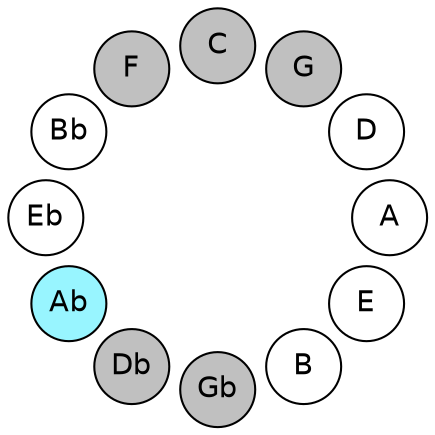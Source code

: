 
graph {

layout = circo;
mindist = .1

node [shape = circle, fontname = Helvetica, margin = 0, style = filled]
edge [style=invis]

subgraph 1 {
	E -- B -- Gb -- Db -- Ab -- Eb -- Bb -- F -- C -- G -- D -- A -- E
}

E [fillcolor = white];
B [fillcolor = white];
Gb [fillcolor = gray];
Db [fillcolor = gray];
Ab [fillcolor = cadetblue1];
Eb [fillcolor = white];
Bb [fillcolor = white];
F [fillcolor = gray];
C [fillcolor = gray];
G [fillcolor = gray];
D [fillcolor = white];
A [fillcolor = white];
}
